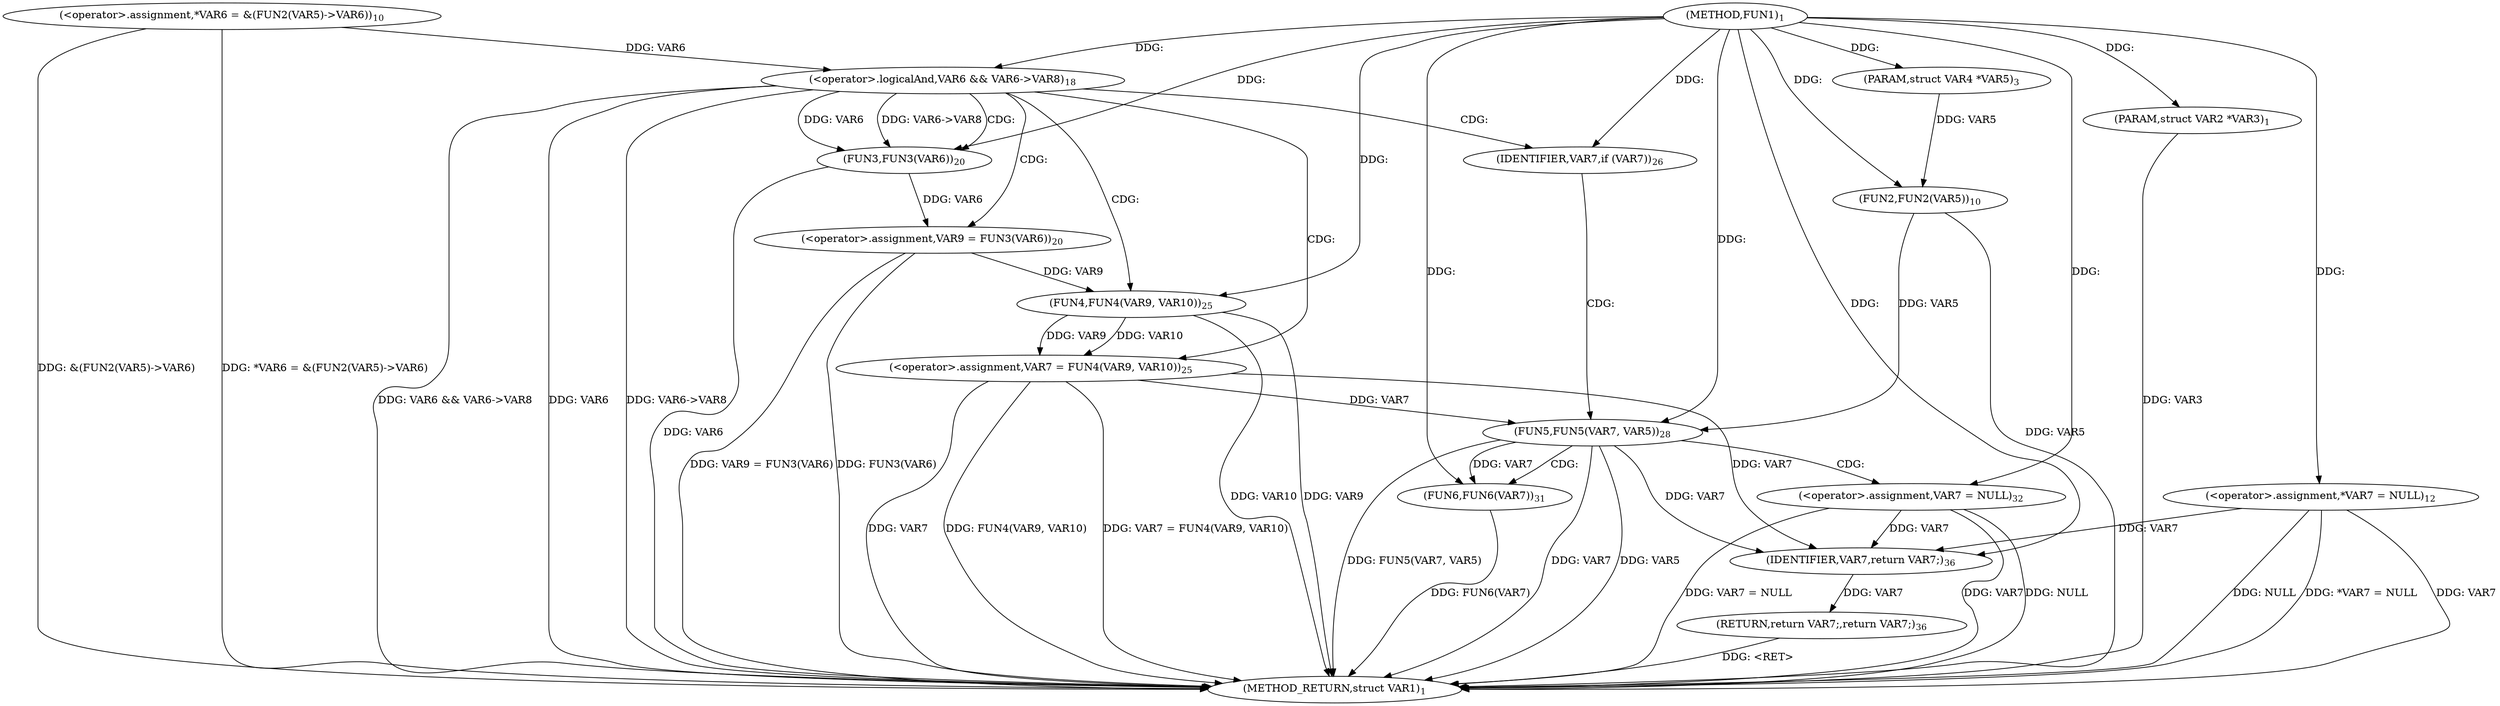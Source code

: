digraph "FUN1" {  
"8" [label = <(METHOD,FUN1)<SUB>1</SUB>> ]
"56" [label = <(METHOD_RETURN,struct VAR1)<SUB>1</SUB>> ]
"9" [label = <(PARAM,struct VAR2 *VAR3)<SUB>1</SUB>> ]
"10" [label = <(PARAM,struct VAR4 *VAR5)<SUB>3</SUB>> ]
"13" [label = <(&lt;operator&gt;.assignment,*VAR6 = &amp;(FUN2(VAR5)-&gt;VAR6))<SUB>10</SUB>> ]
"21" [label = <(&lt;operator&gt;.assignment,*VAR7 = NULL)<SUB>12</SUB>> ]
"54" [label = <(RETURN,return VAR7;,return VAR7;)<SUB>36</SUB>> ]
"25" [label = <(&lt;operator&gt;.logicalAnd,VAR6 &amp;&amp; VAR6-&gt;VAR8)<SUB>18</SUB>> ]
"55" [label = <(IDENTIFIER,VAR7,return VAR7;)<SUB>36</SUB>> ]
"32" [label = <(&lt;operator&gt;.assignment,VAR9 = FUN3(VAR6))<SUB>20</SUB>> ]
"36" [label = <(&lt;operator&gt;.assignment,VAR7 = FUN4(VAR9, VAR10))<SUB>25</SUB>> ]
"42" [label = <(IDENTIFIER,VAR7,if (VAR7))<SUB>26</SUB>> ]
"17" [label = <(FUN2,FUN2(VAR5))<SUB>10</SUB>> ]
"34" [label = <(FUN3,FUN3(VAR6))<SUB>20</SUB>> ]
"38" [label = <(FUN4,FUN4(VAR9, VAR10))<SUB>25</SUB>> ]
"45" [label = <(FUN5,FUN5(VAR7, VAR5))<SUB>28</SUB>> ]
"49" [label = <(FUN6,FUN6(VAR7))<SUB>31</SUB>> ]
"51" [label = <(&lt;operator&gt;.assignment,VAR7 = NULL)<SUB>32</SUB>> ]
  "54" -> "56"  [ label = "DDG: &lt;RET&gt;"] 
  "9" -> "56"  [ label = "DDG: VAR3"] 
  "17" -> "56"  [ label = "DDG: VAR5"] 
  "13" -> "56"  [ label = "DDG: &amp;(FUN2(VAR5)-&gt;VAR6)"] 
  "13" -> "56"  [ label = "DDG: *VAR6 = &amp;(FUN2(VAR5)-&gt;VAR6)"] 
  "21" -> "56"  [ label = "DDG: VAR7"] 
  "21" -> "56"  [ label = "DDG: NULL"] 
  "21" -> "56"  [ label = "DDG: *VAR7 = NULL"] 
  "25" -> "56"  [ label = "DDG: VAR6"] 
  "25" -> "56"  [ label = "DDG: VAR6-&gt;VAR8"] 
  "25" -> "56"  [ label = "DDG: VAR6 &amp;&amp; VAR6-&gt;VAR8"] 
  "34" -> "56"  [ label = "DDG: VAR6"] 
  "32" -> "56"  [ label = "DDG: FUN3(VAR6)"] 
  "32" -> "56"  [ label = "DDG: VAR9 = FUN3(VAR6)"] 
  "36" -> "56"  [ label = "DDG: VAR7"] 
  "38" -> "56"  [ label = "DDG: VAR9"] 
  "36" -> "56"  [ label = "DDG: FUN4(VAR9, VAR10)"] 
  "36" -> "56"  [ label = "DDG: VAR7 = FUN4(VAR9, VAR10)"] 
  "45" -> "56"  [ label = "DDG: VAR7"] 
  "45" -> "56"  [ label = "DDG: VAR5"] 
  "45" -> "56"  [ label = "DDG: FUN5(VAR7, VAR5)"] 
  "49" -> "56"  [ label = "DDG: FUN6(VAR7)"] 
  "51" -> "56"  [ label = "DDG: VAR7"] 
  "51" -> "56"  [ label = "DDG: NULL"] 
  "51" -> "56"  [ label = "DDG: VAR7 = NULL"] 
  "38" -> "56"  [ label = "DDG: VAR10"] 
  "8" -> "9"  [ label = "DDG: "] 
  "8" -> "10"  [ label = "DDG: "] 
  "8" -> "21"  [ label = "DDG: "] 
  "55" -> "54"  [ label = "DDG: VAR7"] 
  "21" -> "55"  [ label = "DDG: VAR7"] 
  "51" -> "55"  [ label = "DDG: VAR7"] 
  "36" -> "55"  [ label = "DDG: VAR7"] 
  "45" -> "55"  [ label = "DDG: VAR7"] 
  "8" -> "55"  [ label = "DDG: "] 
  "13" -> "25"  [ label = "DDG: VAR6"] 
  "8" -> "25"  [ label = "DDG: "] 
  "34" -> "32"  [ label = "DDG: VAR6"] 
  "38" -> "36"  [ label = "DDG: VAR9"] 
  "38" -> "36"  [ label = "DDG: VAR10"] 
  "8" -> "42"  [ label = "DDG: "] 
  "10" -> "17"  [ label = "DDG: VAR5"] 
  "8" -> "17"  [ label = "DDG: "] 
  "25" -> "34"  [ label = "DDG: VAR6"] 
  "25" -> "34"  [ label = "DDG: VAR6-&gt;VAR8"] 
  "8" -> "34"  [ label = "DDG: "] 
  "32" -> "38"  [ label = "DDG: VAR9"] 
  "8" -> "38"  [ label = "DDG: "] 
  "36" -> "45"  [ label = "DDG: VAR7"] 
  "8" -> "45"  [ label = "DDG: "] 
  "17" -> "45"  [ label = "DDG: VAR5"] 
  "8" -> "51"  [ label = "DDG: "] 
  "45" -> "49"  [ label = "DDG: VAR7"] 
  "8" -> "49"  [ label = "DDG: "] 
  "25" -> "34"  [ label = "CDG: "] 
  "25" -> "32"  [ label = "CDG: "] 
  "25" -> "42"  [ label = "CDG: "] 
  "25" -> "36"  [ label = "CDG: "] 
  "25" -> "38"  [ label = "CDG: "] 
  "42" -> "45"  [ label = "CDG: "] 
  "45" -> "49"  [ label = "CDG: "] 
  "45" -> "51"  [ label = "CDG: "] 
}
